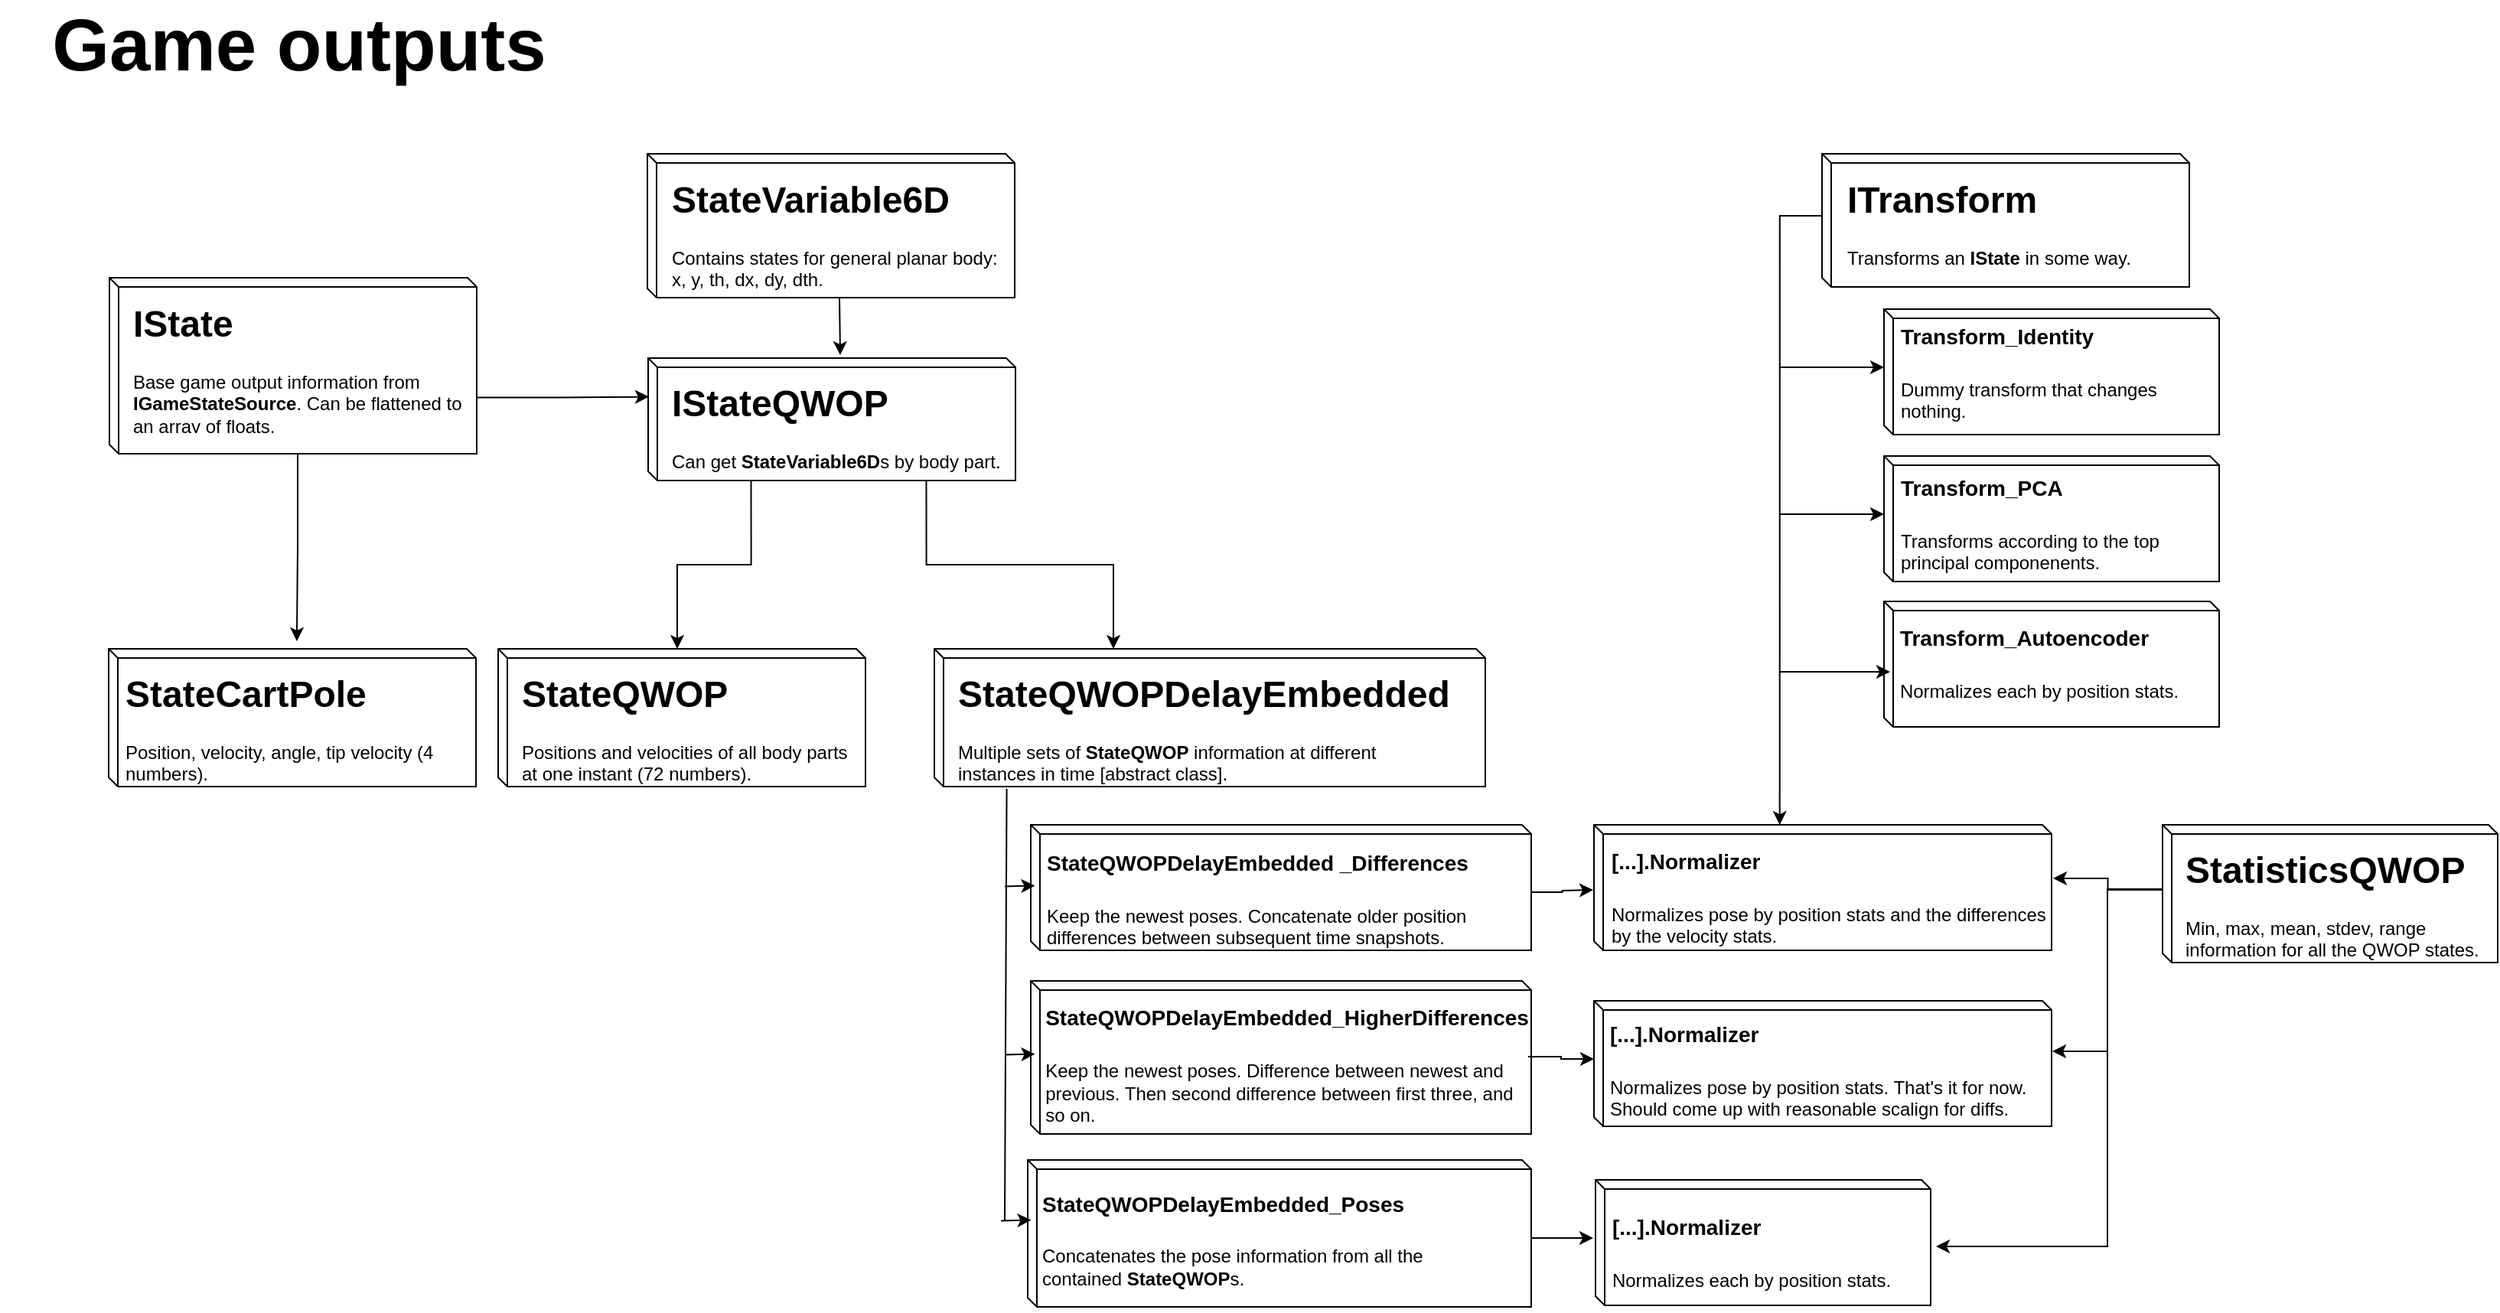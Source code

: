 <mxfile pages="1" version="11.2.4" type="device"><diagram id="w59TRN-EJjUBI42P-RvX" name="Page-1"><mxGraphModel dx="3502" dy="-669" grid="1" gridSize="10" guides="1" tooltips="1" connect="1" arrows="1" fold="1" page="1" pageScale="1" pageWidth="291" pageHeight="413" math="0" shadow="0"><root><mxCell id="0"/><mxCell id="1" parent="0"/><mxCell id="ciONcKxcWn8wELkkpHfR-1" value="&lt;font style=&quot;font-size: 48px&quot;&gt;&lt;b&gt;Game outputs&lt;/b&gt;&lt;/font&gt;" style="text;html=1;strokeColor=none;fillColor=none;align=center;verticalAlign=middle;whiteSpace=wrap;rounded=0;" parent="1" vertex="1"><mxGeometry x="-582.5" y="2135" width="389" height="50" as="geometry"/></mxCell><mxCell id="Y6uuDmVHgh0BJ7bwJOZX-3" style="edgeStyle=orthogonalEdgeStyle;rounded=0;orthogonalLoop=1;jettySize=auto;html=1;exitX=0;exitY=0;exitDx=123;exitDy=115;exitPerimeter=0;" edge="1" parent="1" source="ciONcKxcWn8wELkkpHfR-2"><mxGeometry relative="1" as="geometry"><mxPoint x="-389.059" y="2550" as="targetPoint"/></mxGeometry></mxCell><mxCell id="ciONcKxcWn8wELkkpHfR-2" value="" style="shape=cube;whiteSpace=wrap;html=1;boundedLbl=1;backgroundOutline=1;size=6;" parent="1" vertex="1"><mxGeometry x="-511.5" y="2312.5" width="240" height="115" as="geometry"/></mxCell><mxCell id="ciONcKxcWn8wELkkpHfR-3" style="edgeStyle=orthogonalEdgeStyle;rounded=0;orthogonalLoop=1;jettySize=auto;html=1;exitX=1;exitY=0.75;exitDx=0;exitDy=0;entryX=0.002;entryY=0.316;entryDx=0;entryDy=0;entryPerimeter=0;" parent="1" source="ciONcKxcWn8wELkkpHfR-4" target="ciONcKxcWn8wELkkpHfR-5" edge="1"><mxGeometry relative="1" as="geometry"/></mxCell><mxCell id="ciONcKxcWn8wELkkpHfR-4" value="&lt;h1&gt;IState&lt;/h1&gt;&lt;p&gt;Base game output information from &lt;b&gt;IGameStateSource&lt;/b&gt;. Can be flattened to an array of floats.&lt;/p&gt;&lt;p&gt;&lt;b&gt;&lt;br&gt;&lt;/b&gt;&lt;/p&gt;" style="text;html=1;strokeColor=none;fillColor=none;spacing=5;spacingTop=-20;whiteSpace=wrap;overflow=hidden;rounded=0;" parent="1" vertex="1"><mxGeometry x="-501" y="2322.5" width="229" height="91" as="geometry"/></mxCell><mxCell id="ciONcKxcWn8wELkkpHfR-5" value="" style="shape=cube;whiteSpace=wrap;html=1;boundedLbl=1;backgroundOutline=1;size=6;" parent="1" vertex="1"><mxGeometry x="-159.5" y="2365" width="240" height="80" as="geometry"/></mxCell><mxCell id="ciONcKxcWn8wELkkpHfR-6" style="edgeStyle=orthogonalEdgeStyle;rounded=0;orthogonalLoop=1;jettySize=auto;html=1;exitX=0.25;exitY=1;exitDx=0;exitDy=0;entryX=0;entryY=0;entryDx=117;entryDy=0;entryPerimeter=0;" parent="1" source="ciONcKxcWn8wELkkpHfR-8" target="ciONcKxcWn8wELkkpHfR-12" edge="1"><mxGeometry relative="1" as="geometry"/></mxCell><mxCell id="ciONcKxcWn8wELkkpHfR-7" style="edgeStyle=orthogonalEdgeStyle;rounded=0;orthogonalLoop=1;jettySize=auto;html=1;exitX=0.75;exitY=1;exitDx=0;exitDy=0;entryX=0;entryY=0;entryDx=117;entryDy=0;entryPerimeter=0;" parent="1" source="ciONcKxcWn8wELkkpHfR-8" target="ciONcKxcWn8wELkkpHfR-14" edge="1"><mxGeometry relative="1" as="geometry"/></mxCell><mxCell id="ciONcKxcWn8wELkkpHfR-8" value="&lt;h1&gt;IStateQWOP&lt;/h1&gt;&lt;p&gt;Can get &lt;b&gt;StateVariable6D&lt;/b&gt;s by body part.&lt;/p&gt;&lt;p&gt;&lt;b&gt;&lt;br&gt;&lt;/b&gt;&lt;/p&gt;" style="text;html=1;strokeColor=none;fillColor=none;spacing=5;spacingTop=-20;whiteSpace=wrap;overflow=hidden;rounded=0;" parent="1" vertex="1"><mxGeometry x="-149.5" y="2375" width="229" height="70" as="geometry"/></mxCell><mxCell id="ciONcKxcWn8wELkkpHfR-9" value="" style="shape=cube;whiteSpace=wrap;html=1;boundedLbl=1;backgroundOutline=1;size=6;" parent="1" vertex="1"><mxGeometry x="-160" y="2231.5" width="240" height="94" as="geometry"/></mxCell><mxCell id="ciONcKxcWn8wELkkpHfR-10" style="edgeStyle=orthogonalEdgeStyle;rounded=0;orthogonalLoop=1;jettySize=auto;html=1;exitX=0.5;exitY=1;exitDx=0;exitDy=0;entryX=0.523;entryY=-0.025;entryDx=0;entryDy=0;entryPerimeter=0;" parent="1" source="ciONcKxcWn8wELkkpHfR-11" target="ciONcKxcWn8wELkkpHfR-5" edge="1"><mxGeometry relative="1" as="geometry"/></mxCell><mxCell id="ciONcKxcWn8wELkkpHfR-11" value="&lt;h1&gt;StateVariable6D&lt;/h1&gt;&lt;p&gt;Contains states for general planar body: x, y, th, dx, dy, dth.&lt;/p&gt;" style="text;html=1;strokeColor=none;fillColor=none;spacing=5;spacingTop=-20;whiteSpace=wrap;overflow=hidden;rounded=0;" parent="1" vertex="1"><mxGeometry x="-149" y="2241.5" width="229" height="84" as="geometry"/></mxCell><mxCell id="ciONcKxcWn8wELkkpHfR-12" value="" style="shape=cube;whiteSpace=wrap;html=1;boundedLbl=1;backgroundOutline=1;size=6;" parent="1" vertex="1"><mxGeometry x="-257.5" y="2555" width="240" height="90" as="geometry"/></mxCell><mxCell id="ciONcKxcWn8wELkkpHfR-13" value="&lt;h1&gt;StateQWOP&lt;/h1&gt;&lt;p&gt;Positions and velocities of all body parts at one instant (72 numbers).&lt;/p&gt;" style="text;html=1;strokeColor=none;fillColor=none;spacing=5;spacingTop=-20;whiteSpace=wrap;overflow=hidden;rounded=0;" parent="1" vertex="1"><mxGeometry x="-247.5" y="2565" width="229" height="80" as="geometry"/></mxCell><mxCell id="ciONcKxcWn8wELkkpHfR-14" value="" style="shape=cube;whiteSpace=wrap;html=1;boundedLbl=1;backgroundOutline=1;size=6;" parent="1" vertex="1"><mxGeometry x="27.5" y="2555" width="360" height="90" as="geometry"/></mxCell><mxCell id="ciONcKxcWn8wELkkpHfR-15" value="&lt;h1&gt;StateQWOPDelayEmbedded&lt;/h1&gt;&lt;p&gt;Multiple sets of &lt;b&gt;StateQWOP&lt;/b&gt;&amp;nbsp;information at different instances in time [abstract class].&lt;/p&gt;" style="text;html=1;strokeColor=none;fillColor=none;spacing=5;spacingTop=-20;whiteSpace=wrap;overflow=hidden;rounded=0;" parent="1" vertex="1"><mxGeometry x="37.5" y="2565" width="330" height="80" as="geometry"/></mxCell><mxCell id="ciONcKxcWn8wELkkpHfR-16" style="edgeStyle=orthogonalEdgeStyle;rounded=0;orthogonalLoop=1;jettySize=auto;html=1;exitX=0;exitY=0;exitDx=327;exitDy=44;exitPerimeter=0;" parent="1" source="ciONcKxcWn8wELkkpHfR-17" edge="1"><mxGeometry relative="1" as="geometry"><mxPoint x="458" y="2712.5" as="targetPoint"/></mxGeometry></mxCell><mxCell id="ciONcKxcWn8wELkkpHfR-17" value="" style="shape=cube;whiteSpace=wrap;html=1;boundedLbl=1;backgroundOutline=1;size=6;" parent="1" vertex="1"><mxGeometry x="90.5" y="2670" width="327" height="82" as="geometry"/></mxCell><mxCell id="ciONcKxcWn8wELkkpHfR-18" value="" style="endArrow=classic;html=1;entryX=0;entryY=0;entryDx=0;entryDy=39.5;entryPerimeter=0;" parent="1" edge="1"><mxGeometry width="50" height="50" relative="1" as="geometry"><mxPoint x="73.5" y="2710.214" as="sourcePoint"/><mxPoint x="93.265" y="2709.803" as="targetPoint"/></mxGeometry></mxCell><mxCell id="ciONcKxcWn8wELkkpHfR-19" value="" style="shape=cube;whiteSpace=wrap;html=1;boundedLbl=1;backgroundOutline=1;size=6;" parent="1" vertex="1"><mxGeometry x="90.5" y="2772" width="327" height="100" as="geometry"/></mxCell><mxCell id="ciONcKxcWn8wELkkpHfR-20" value="" style="endArrow=classic;html=1;entryX=0;entryY=0;entryDx=0;entryDy=39.5;entryPerimeter=0;" parent="1" edge="1"><mxGeometry width="50" height="50" relative="1" as="geometry"><mxPoint x="73.5" y="2820.214" as="sourcePoint"/><mxPoint x="93.265" y="2819.803" as="targetPoint"/></mxGeometry></mxCell><mxCell id="ciONcKxcWn8wELkkpHfR-21" value="&lt;div style=&quot;text-align: left&quot;&gt;&lt;h1&gt;&lt;span style=&quot;font-size: 14px&quot;&gt;StateQWOPDelayEmbedded _Differences&lt;/span&gt;&lt;/h1&gt;&lt;/div&gt;&lt;div style=&quot;text-align: left&quot;&gt;Keep the newest poses. Concatenate older position differences between subsequent time snapshots.&lt;/div&gt;" style="text;html=1;strokeColor=none;fillColor=none;align=center;verticalAlign=middle;whiteSpace=wrap;rounded=0;" parent="1" vertex="1"><mxGeometry x="99.5" y="2670" width="299" height="72" as="geometry"/></mxCell><mxCell id="ciONcKxcWn8wELkkpHfR-22" style="edgeStyle=orthogonalEdgeStyle;rounded=0;orthogonalLoop=1;jettySize=auto;html=1;exitX=1;exitY=0.5;exitDx=0;exitDy=0;entryX=0;entryY=0;entryDx=0;entryDy=38;entryPerimeter=0;" parent="1" source="ciONcKxcWn8wELkkpHfR-23" target="ciONcKxcWn8wELkkpHfR-31" edge="1"><mxGeometry relative="1" as="geometry"/></mxCell><mxCell id="ciONcKxcWn8wELkkpHfR-23" value="&lt;div style=&quot;text-align: left&quot;&gt;&lt;h1&gt;&lt;span style=&quot;font-size: 14px&quot;&gt;StateQWOPDelayEmbedded_HigherDifferences&lt;/span&gt;&lt;/h1&gt;&lt;/div&gt;&lt;div style=&quot;text-align: left&quot;&gt;Keep the newest poses. Difference between newest and previous. Then second difference between first three, and so on.&lt;/div&gt;&lt;div&gt;&lt;b&gt;&lt;br&gt;&lt;/b&gt;&lt;/div&gt;" style="text;html=1;strokeColor=none;fillColor=none;align=center;verticalAlign=middle;whiteSpace=wrap;rounded=0;" parent="1" vertex="1"><mxGeometry x="99.5" y="2785" width="316" height="73" as="geometry"/></mxCell><mxCell id="ciONcKxcWn8wELkkpHfR-24" style="edgeStyle=orthogonalEdgeStyle;rounded=0;orthogonalLoop=1;jettySize=auto;html=1;exitX=0;exitY=0;exitDx=329;exitDy=51.0;exitPerimeter=0;" parent="1" source="ciONcKxcWn8wELkkpHfR-25" edge="1"><mxGeometry relative="1" as="geometry"><mxPoint x="458" y="2940" as="targetPoint"/></mxGeometry></mxCell><mxCell id="ciONcKxcWn8wELkkpHfR-25" value="" style="shape=cube;whiteSpace=wrap;html=1;boundedLbl=1;backgroundOutline=1;size=6;" parent="1" vertex="1"><mxGeometry x="88.5" y="2889" width="329" height="96" as="geometry"/></mxCell><mxCell id="ciONcKxcWn8wELkkpHfR-26" value="" style="endArrow=classic;html=1;entryX=0;entryY=0;entryDx=0;entryDy=39.5;entryPerimeter=0;" parent="1" edge="1"><mxGeometry width="50" height="50" relative="1" as="geometry"><mxPoint x="71" y="2928.714" as="sourcePoint"/><mxPoint x="90.765" y="2928.303" as="targetPoint"/></mxGeometry></mxCell><mxCell id="ciONcKxcWn8wELkkpHfR-27" value="&lt;div style=&quot;text-align: left&quot;&gt;&lt;h1&gt;&lt;span style=&quot;font-size: 14px&quot;&gt;StateQWOPDelayEmbedded_Poses&lt;/span&gt;&lt;/h1&gt;&lt;/div&gt;&lt;div style=&quot;text-align: left&quot;&gt;Concatenates the pose information from all the contained &lt;b&gt;StateQWOP&lt;/b&gt;s.&lt;/div&gt;&lt;div style=&quot;text-align: left&quot;&gt;&lt;b&gt;&lt;br&gt;&lt;/b&gt;&lt;/div&gt;" style="text;html=1;strokeColor=none;fillColor=none;align=center;verticalAlign=middle;whiteSpace=wrap;rounded=0;" parent="1" vertex="1"><mxGeometry x="97" y="2899" width="303" height="74" as="geometry"/></mxCell><mxCell id="ciONcKxcWn8wELkkpHfR-28" value="" style="endArrow=none;html=1;entryX=0.113;entryY=1.017;entryDx=0;entryDy=0;entryPerimeter=0;" parent="1" target="ciONcKxcWn8wELkkpHfR-15" edge="1"><mxGeometry width="50" height="50" relative="1" as="geometry"><mxPoint x="73.5" y="2929.0" as="sourcePoint"/><mxPoint x="73.5" y="2651.167" as="targetPoint"/></mxGeometry></mxCell><mxCell id="ciONcKxcWn8wELkkpHfR-29" value="" style="shape=cube;whiteSpace=wrap;html=1;boundedLbl=1;backgroundOutline=1;size=6;" parent="1" vertex="1"><mxGeometry x="458.5" y="2670" width="299" height="82" as="geometry"/></mxCell><mxCell id="ciONcKxcWn8wELkkpHfR-30" value="&lt;div style=&quot;text-align: left&quot;&gt;&lt;h1&gt;&lt;span style=&quot;font-size: 14px&quot;&gt;[...].Normalizer&lt;/span&gt;&lt;/h1&gt;&lt;/div&gt;&lt;div style=&quot;text-align: left&quot;&gt;Normalizes pose by position stats and the differences by the velocity stats.&lt;/div&gt;" style="text;html=1;strokeColor=none;fillColor=none;align=center;verticalAlign=middle;whiteSpace=wrap;rounded=0;" parent="1" vertex="1"><mxGeometry x="468.5" y="2669" width="290" height="72" as="geometry"/></mxCell><mxCell id="ciONcKxcWn8wELkkpHfR-31" value="" style="shape=cube;whiteSpace=wrap;html=1;boundedLbl=1;backgroundOutline=1;size=6;" parent="1" vertex="1"><mxGeometry x="458.5" y="2785" width="299" height="82" as="geometry"/></mxCell><mxCell id="ciONcKxcWn8wELkkpHfR-32" value="&lt;div style=&quot;text-align: left&quot;&gt;&lt;h1&gt;&lt;span style=&quot;font-size: 14px&quot;&gt;[...].Normalizer&lt;/span&gt;&lt;/h1&gt;&lt;/div&gt;&lt;div style=&quot;text-align: left&quot;&gt;Normalizes pose by position stats. That's it for now. Should come up with reasonable scalign for diffs.&lt;/div&gt;" style="text;html=1;strokeColor=none;fillColor=none;align=center;verticalAlign=middle;whiteSpace=wrap;rounded=0;" parent="1" vertex="1"><mxGeometry x="468" y="2782" width="290" height="72" as="geometry"/></mxCell><mxCell id="ciONcKxcWn8wELkkpHfR-33" value="" style="shape=cube;whiteSpace=wrap;html=1;boundedLbl=1;backgroundOutline=1;size=6;" parent="1" vertex="1"><mxGeometry x="459.5" y="2902" width="219" height="82" as="geometry"/></mxCell><mxCell id="ciONcKxcWn8wELkkpHfR-34" value="&lt;div style=&quot;text-align: left&quot;&gt;&lt;h1&gt;&lt;span style=&quot;font-size: 14px&quot;&gt;[...].Normalizer&lt;/span&gt;&lt;/h1&gt;&lt;/div&gt;&lt;div style=&quot;text-align: left&quot;&gt;Normalizes each by position stats.&lt;/div&gt;" style="text;html=1;strokeColor=none;fillColor=none;align=center;verticalAlign=middle;whiteSpace=wrap;rounded=0;" parent="1" vertex="1"><mxGeometry x="463.5" y="2901" width="195" height="72" as="geometry"/></mxCell><mxCell id="Y6uuDmVHgh0BJ7bwJOZX-4" style="edgeStyle=orthogonalEdgeStyle;rounded=0;orthogonalLoop=1;jettySize=auto;html=1;exitX=0;exitY=0;exitDx=0;exitDy=42;exitPerimeter=0;entryX=1;entryY=0.5;entryDx=0;entryDy=0;" edge="1" parent="1" source="ciONcKxcWn8wELkkpHfR-35" target="ciONcKxcWn8wELkkpHfR-30"><mxGeometry relative="1" as="geometry"/></mxCell><mxCell id="Y6uuDmVHgh0BJ7bwJOZX-5" style="edgeStyle=orthogonalEdgeStyle;rounded=0;orthogonalLoop=1;jettySize=auto;html=1;exitX=0;exitY=0;exitDx=0;exitDy=42;exitPerimeter=0;entryX=1;entryY=0.5;entryDx=0;entryDy=0;" edge="1" parent="1" source="ciONcKxcWn8wELkkpHfR-35" target="ciONcKxcWn8wELkkpHfR-32"><mxGeometry relative="1" as="geometry"/></mxCell><mxCell id="Y6uuDmVHgh0BJ7bwJOZX-6" style="edgeStyle=orthogonalEdgeStyle;rounded=0;orthogonalLoop=1;jettySize=auto;html=1;exitX=0;exitY=0;exitDx=0;exitDy=42;exitPerimeter=0;entryX=0;entryY=0;entryDx=219;entryDy=44;entryPerimeter=0;" edge="1" parent="1"><mxGeometry relative="1" as="geometry"><mxPoint x="833.765" y="2712.529" as="sourcePoint"/><mxPoint x="682" y="2945.471" as="targetPoint"/><Array as="points"><mxPoint x="794" y="2713"/><mxPoint x="794" y="2945"/></Array></mxGeometry></mxCell><mxCell id="ciONcKxcWn8wELkkpHfR-35" value="" style="shape=cube;whiteSpace=wrap;html=1;boundedLbl=1;backgroundOutline=1;size=6;" parent="1" vertex="1"><mxGeometry x="830" y="2670" width="219" height="90" as="geometry"/></mxCell><mxCell id="ciONcKxcWn8wELkkpHfR-39" value="&lt;h1&gt;StatisticsQWOP&lt;/h1&gt;&lt;p&gt;Min, max, mean, stdev, range information for all the QWOP states. Loads from file.&lt;/p&gt;" style="text;html=1;strokeColor=none;fillColor=none;spacing=5;spacingTop=-20;whiteSpace=wrap;overflow=hidden;rounded=0;" parent="1" vertex="1"><mxGeometry x="840" y="2680" width="209" height="80" as="geometry"/></mxCell><mxCell id="ciONcKxcWn8wELkkpHfR-40" value="" style="shape=cube;whiteSpace=wrap;html=1;boundedLbl=1;backgroundOutline=1;size=6;" parent="1" vertex="1"><mxGeometry x="-512" y="2555" width="240" height="90" as="geometry"/></mxCell><mxCell id="ciONcKxcWn8wELkkpHfR-41" value="&lt;h1&gt;StateCartPole&lt;/h1&gt;&lt;p&gt;Position, velocity, angle, tip velocity (4 numbers).&lt;/p&gt;" style="text;html=1;strokeColor=none;fillColor=none;spacing=5;spacingTop=-20;whiteSpace=wrap;overflow=hidden;rounded=0;" parent="1" vertex="1"><mxGeometry x="-506.5" y="2565" width="229" height="80" as="geometry"/></mxCell><mxCell id="Y6uuDmVHgh0BJ7bwJOZX-9" style="edgeStyle=orthogonalEdgeStyle;rounded=0;orthogonalLoop=1;jettySize=auto;html=1;exitX=0;exitY=0;exitDx=0;exitDy=40.5;exitPerimeter=0;entryX=0.384;entryY=0.014;entryDx=0;entryDy=0;entryPerimeter=0;" edge="1" parent="1" source="Y6uuDmVHgh0BJ7bwJOZX-7" target="ciONcKxcWn8wELkkpHfR-30"><mxGeometry relative="1" as="geometry"><mxPoint x="580" y="2660" as="targetPoint"/></mxGeometry></mxCell><mxCell id="Y6uuDmVHgh0BJ7bwJOZX-7" value="" style="shape=cube;whiteSpace=wrap;html=1;boundedLbl=1;backgroundOutline=1;size=6;" vertex="1" parent="1"><mxGeometry x="607.5" y="2231.5" width="240" height="87" as="geometry"/></mxCell><mxCell id="Y6uuDmVHgh0BJ7bwJOZX-8" value="&lt;h1&gt;ITransform&lt;/h1&gt;&lt;p&gt;Transforms an &lt;b&gt;IState &lt;/b&gt;in some way.&lt;/p&gt;&lt;p&gt;&lt;b&gt;&lt;br&gt;&lt;/b&gt;&lt;/p&gt;" style="text;html=1;strokeColor=none;fillColor=none;spacing=5;spacingTop=-20;whiteSpace=wrap;overflow=hidden;rounded=0;" vertex="1" parent="1"><mxGeometry x="618.5" y="2241.5" width="229" height="77" as="geometry"/></mxCell><mxCell id="Y6uuDmVHgh0BJ7bwJOZX-10" value="" style="shape=cube;whiteSpace=wrap;html=1;boundedLbl=1;backgroundOutline=1;size=6;" vertex="1" parent="1"><mxGeometry x="648" y="2333" width="219" height="82" as="geometry"/></mxCell><mxCell id="Y6uuDmVHgh0BJ7bwJOZX-11" value="&lt;div style=&quot;text-align: left&quot;&gt;&lt;h1&gt;&lt;span style=&quot;font-size: 14px&quot;&gt;Transform_Identity&lt;/span&gt;&lt;/h1&gt;&lt;/div&gt;&lt;div style=&quot;text-align: left&quot;&gt;Dummy transform that changes nothing.&lt;/div&gt;" style="text;html=1;strokeColor=none;fillColor=none;align=center;verticalAlign=middle;whiteSpace=wrap;rounded=0;" vertex="1" parent="1"><mxGeometry x="657.5" y="2325.5" width="195" height="72" as="geometry"/></mxCell><mxCell id="Y6uuDmVHgh0BJ7bwJOZX-12" value="" style="shape=cube;whiteSpace=wrap;html=1;boundedLbl=1;backgroundOutline=1;size=6;" vertex="1" parent="1"><mxGeometry x="648" y="2429" width="219" height="82" as="geometry"/></mxCell><mxCell id="Y6uuDmVHgh0BJ7bwJOZX-13" value="&lt;div style=&quot;text-align: left&quot;&gt;&lt;h1&gt;&lt;span style=&quot;font-size: 14px&quot;&gt;Transform_PCA&lt;/span&gt;&lt;/h1&gt;&lt;/div&gt;&lt;div style=&quot;text-align: left&quot;&gt;Transforms according to the top principal componenents.&lt;/div&gt;" style="text;html=1;strokeColor=none;fillColor=none;align=center;verticalAlign=middle;whiteSpace=wrap;rounded=0;" vertex="1" parent="1"><mxGeometry x="658" y="2425" width="195" height="72" as="geometry"/></mxCell><mxCell id="Y6uuDmVHgh0BJ7bwJOZX-14" value="" style="shape=cube;whiteSpace=wrap;html=1;boundedLbl=1;backgroundOutline=1;size=6;" vertex="1" parent="1"><mxGeometry x="648" y="2524" width="219" height="82" as="geometry"/></mxCell><mxCell id="Y6uuDmVHgh0BJ7bwJOZX-15" value="&lt;div style=&quot;text-align: left&quot;&gt;&lt;h1&gt;&lt;span style=&quot;font-size: 14px&quot;&gt;Transform_Autoencoder&lt;/span&gt;&lt;/h1&gt;&lt;/div&gt;&lt;div style=&quot;text-align: left&quot;&gt;Normalizes each by position stats.&lt;/div&gt;" style="text;html=1;strokeColor=none;fillColor=none;align=center;verticalAlign=middle;whiteSpace=wrap;rounded=0;" vertex="1" parent="1"><mxGeometry x="652" y="2516" width="195" height="72" as="geometry"/></mxCell><mxCell id="Y6uuDmVHgh0BJ7bwJOZX-16" value="" style="endArrow=classic;html=1;entryX=0;entryY=0;entryDx=0;entryDy=38;entryPerimeter=0;" edge="1" parent="1" target="Y6uuDmVHgh0BJ7bwJOZX-10"><mxGeometry width="50" height="50" relative="1" as="geometry"><mxPoint x="580" y="2371" as="sourcePoint"/><mxPoint x="619" y="2347.5" as="targetPoint"/></mxGeometry></mxCell><mxCell id="Y6uuDmVHgh0BJ7bwJOZX-17" value="" style="endArrow=classic;html=1;entryX=0;entryY=0;entryDx=0;entryDy=38;entryPerimeter=0;" edge="1" parent="1" target="Y6uuDmVHgh0BJ7bwJOZX-12"><mxGeometry width="50" height="50" relative="1" as="geometry"><mxPoint x="580" y="2467" as="sourcePoint"/><mxPoint x="658" y="2381" as="targetPoint"/></mxGeometry></mxCell><mxCell id="Y6uuDmVHgh0BJ7bwJOZX-18" value="" style="endArrow=classic;html=1;entryX=0;entryY=0.75;entryDx=0;entryDy=0;" edge="1" parent="1" target="Y6uuDmVHgh0BJ7bwJOZX-15"><mxGeometry width="50" height="50" relative="1" as="geometry"><mxPoint x="580" y="2570" as="sourcePoint"/><mxPoint x="668" y="2391" as="targetPoint"/></mxGeometry></mxCell></root></mxGraphModel></diagram></mxfile>
